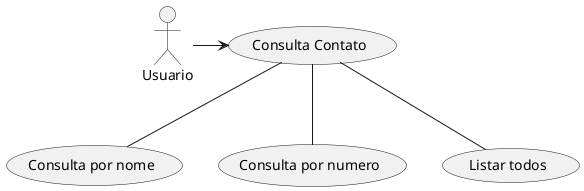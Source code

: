 @startuml
Usuario -> (Consulta Contato)
(Consulta Contato) -- (Consulta por nome)
(Consulta Contato) -- (Consulta por numero)
(Consulta Contato) -- (Listar todos)
@enduml